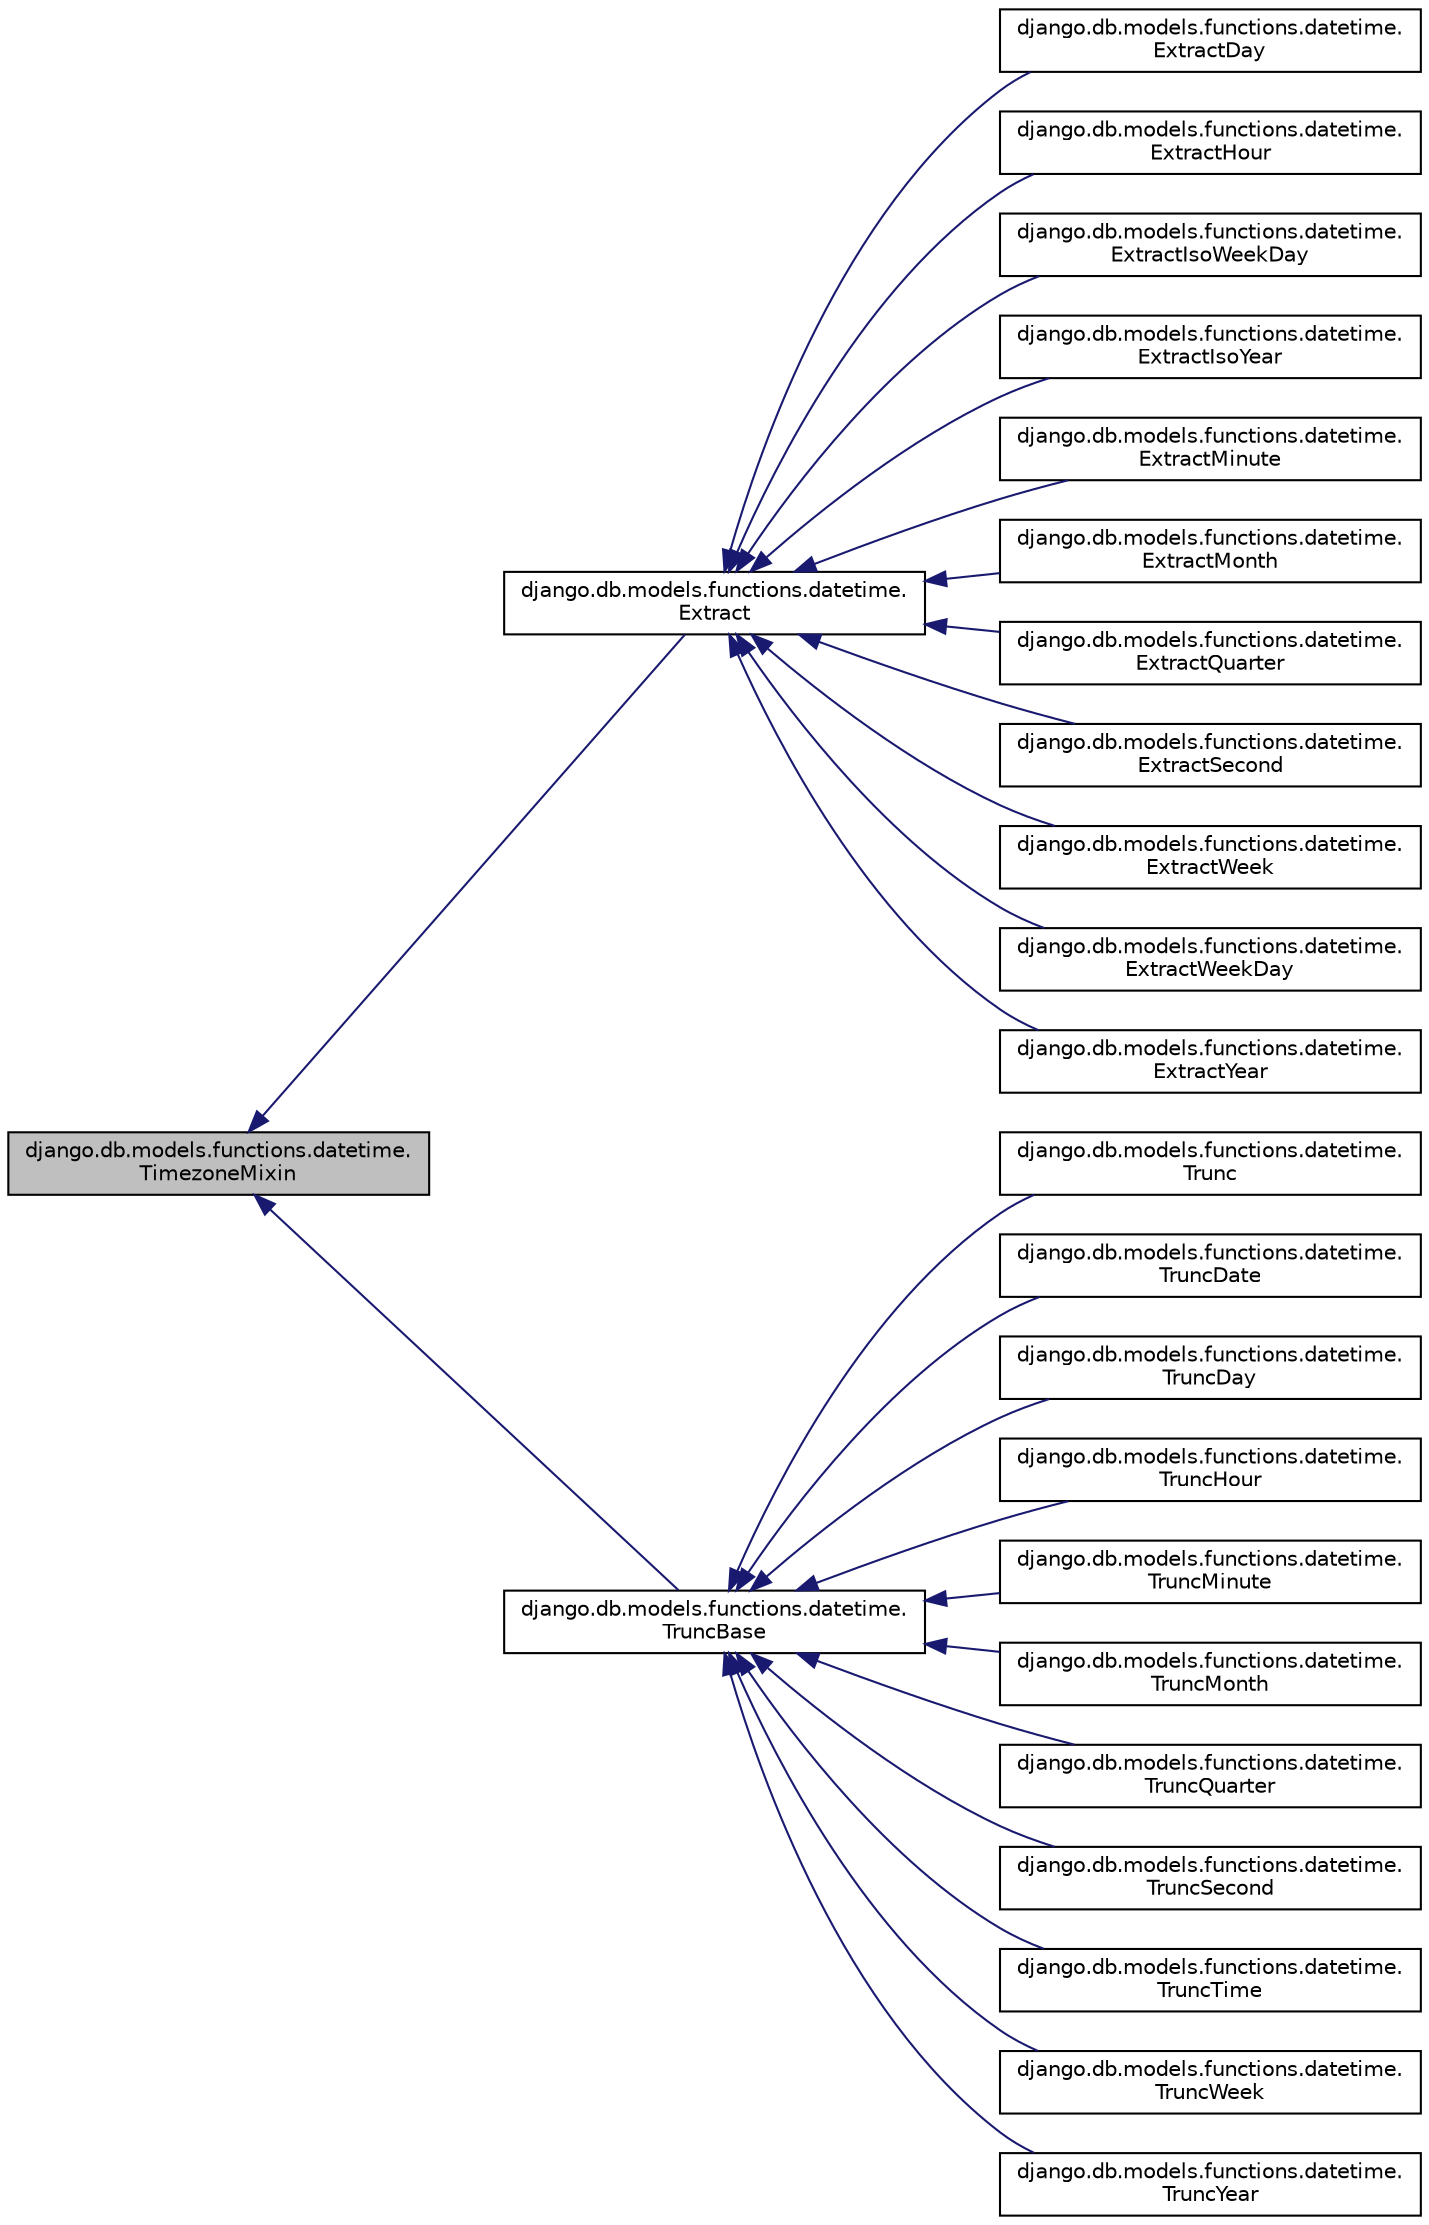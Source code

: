 digraph "django.db.models.functions.datetime.TimezoneMixin"
{
 // LATEX_PDF_SIZE
  edge [fontname="Helvetica",fontsize="10",labelfontname="Helvetica",labelfontsize="10"];
  node [fontname="Helvetica",fontsize="10",shape=record];
  rankdir="LR";
  Node1 [label="django.db.models.functions.datetime.\lTimezoneMixin",height=0.2,width=0.4,color="black", fillcolor="grey75", style="filled", fontcolor="black",tooltip=" "];
  Node1 -> Node2 [dir="back",color="midnightblue",fontsize="10",style="solid"];
  Node2 [label="django.db.models.functions.datetime.\lExtract",height=0.2,width=0.4,color="black", fillcolor="white", style="filled",URL="$classdjango_1_1db_1_1models_1_1functions_1_1datetime_1_1_extract.html",tooltip=" "];
  Node2 -> Node3 [dir="back",color="midnightblue",fontsize="10",style="solid"];
  Node3 [label="django.db.models.functions.datetime.\lExtractDay",height=0.2,width=0.4,color="black", fillcolor="white", style="filled",URL="$classdjango_1_1db_1_1models_1_1functions_1_1datetime_1_1_extract_day.html",tooltip=" "];
  Node2 -> Node4 [dir="back",color="midnightblue",fontsize="10",style="solid"];
  Node4 [label="django.db.models.functions.datetime.\lExtractHour",height=0.2,width=0.4,color="black", fillcolor="white", style="filled",URL="$classdjango_1_1db_1_1models_1_1functions_1_1datetime_1_1_extract_hour.html",tooltip=" "];
  Node2 -> Node5 [dir="back",color="midnightblue",fontsize="10",style="solid"];
  Node5 [label="django.db.models.functions.datetime.\lExtractIsoWeekDay",height=0.2,width=0.4,color="black", fillcolor="white", style="filled",URL="$classdjango_1_1db_1_1models_1_1functions_1_1datetime_1_1_extract_iso_week_day.html",tooltip=" "];
  Node2 -> Node6 [dir="back",color="midnightblue",fontsize="10",style="solid"];
  Node6 [label="django.db.models.functions.datetime.\lExtractIsoYear",height=0.2,width=0.4,color="black", fillcolor="white", style="filled",URL="$classdjango_1_1db_1_1models_1_1functions_1_1datetime_1_1_extract_iso_year.html",tooltip=" "];
  Node2 -> Node7 [dir="back",color="midnightblue",fontsize="10",style="solid"];
  Node7 [label="django.db.models.functions.datetime.\lExtractMinute",height=0.2,width=0.4,color="black", fillcolor="white", style="filled",URL="$classdjango_1_1db_1_1models_1_1functions_1_1datetime_1_1_extract_minute.html",tooltip=" "];
  Node2 -> Node8 [dir="back",color="midnightblue",fontsize="10",style="solid"];
  Node8 [label="django.db.models.functions.datetime.\lExtractMonth",height=0.2,width=0.4,color="black", fillcolor="white", style="filled",URL="$classdjango_1_1db_1_1models_1_1functions_1_1datetime_1_1_extract_month.html",tooltip=" "];
  Node2 -> Node9 [dir="back",color="midnightblue",fontsize="10",style="solid"];
  Node9 [label="django.db.models.functions.datetime.\lExtractQuarter",height=0.2,width=0.4,color="black", fillcolor="white", style="filled",URL="$classdjango_1_1db_1_1models_1_1functions_1_1datetime_1_1_extract_quarter.html",tooltip=" "];
  Node2 -> Node10 [dir="back",color="midnightblue",fontsize="10",style="solid"];
  Node10 [label="django.db.models.functions.datetime.\lExtractSecond",height=0.2,width=0.4,color="black", fillcolor="white", style="filled",URL="$classdjango_1_1db_1_1models_1_1functions_1_1datetime_1_1_extract_second.html",tooltip=" "];
  Node2 -> Node11 [dir="back",color="midnightblue",fontsize="10",style="solid"];
  Node11 [label="django.db.models.functions.datetime.\lExtractWeek",height=0.2,width=0.4,color="black", fillcolor="white", style="filled",URL="$classdjango_1_1db_1_1models_1_1functions_1_1datetime_1_1_extract_week.html",tooltip=" "];
  Node2 -> Node12 [dir="back",color="midnightblue",fontsize="10",style="solid"];
  Node12 [label="django.db.models.functions.datetime.\lExtractWeekDay",height=0.2,width=0.4,color="black", fillcolor="white", style="filled",URL="$classdjango_1_1db_1_1models_1_1functions_1_1datetime_1_1_extract_week_day.html",tooltip=" "];
  Node2 -> Node13 [dir="back",color="midnightblue",fontsize="10",style="solid"];
  Node13 [label="django.db.models.functions.datetime.\lExtractYear",height=0.2,width=0.4,color="black", fillcolor="white", style="filled",URL="$classdjango_1_1db_1_1models_1_1functions_1_1datetime_1_1_extract_year.html",tooltip=" "];
  Node1 -> Node14 [dir="back",color="midnightblue",fontsize="10",style="solid"];
  Node14 [label="django.db.models.functions.datetime.\lTruncBase",height=0.2,width=0.4,color="black", fillcolor="white", style="filled",URL="$classdjango_1_1db_1_1models_1_1functions_1_1datetime_1_1_trunc_base.html",tooltip=" "];
  Node14 -> Node15 [dir="back",color="midnightblue",fontsize="10",style="solid"];
  Node15 [label="django.db.models.functions.datetime.\lTrunc",height=0.2,width=0.4,color="black", fillcolor="white", style="filled",URL="$classdjango_1_1db_1_1models_1_1functions_1_1datetime_1_1_trunc.html",tooltip=" "];
  Node14 -> Node16 [dir="back",color="midnightblue",fontsize="10",style="solid"];
  Node16 [label="django.db.models.functions.datetime.\lTruncDate",height=0.2,width=0.4,color="black", fillcolor="white", style="filled",URL="$classdjango_1_1db_1_1models_1_1functions_1_1datetime_1_1_trunc_date.html",tooltip=" "];
  Node14 -> Node17 [dir="back",color="midnightblue",fontsize="10",style="solid"];
  Node17 [label="django.db.models.functions.datetime.\lTruncDay",height=0.2,width=0.4,color="black", fillcolor="white", style="filled",URL="$classdjango_1_1db_1_1models_1_1functions_1_1datetime_1_1_trunc_day.html",tooltip=" "];
  Node14 -> Node18 [dir="back",color="midnightblue",fontsize="10",style="solid"];
  Node18 [label="django.db.models.functions.datetime.\lTruncHour",height=0.2,width=0.4,color="black", fillcolor="white", style="filled",URL="$classdjango_1_1db_1_1models_1_1functions_1_1datetime_1_1_trunc_hour.html",tooltip=" "];
  Node14 -> Node19 [dir="back",color="midnightblue",fontsize="10",style="solid"];
  Node19 [label="django.db.models.functions.datetime.\lTruncMinute",height=0.2,width=0.4,color="black", fillcolor="white", style="filled",URL="$classdjango_1_1db_1_1models_1_1functions_1_1datetime_1_1_trunc_minute.html",tooltip=" "];
  Node14 -> Node20 [dir="back",color="midnightblue",fontsize="10",style="solid"];
  Node20 [label="django.db.models.functions.datetime.\lTruncMonth",height=0.2,width=0.4,color="black", fillcolor="white", style="filled",URL="$classdjango_1_1db_1_1models_1_1functions_1_1datetime_1_1_trunc_month.html",tooltip=" "];
  Node14 -> Node21 [dir="back",color="midnightblue",fontsize="10",style="solid"];
  Node21 [label="django.db.models.functions.datetime.\lTruncQuarter",height=0.2,width=0.4,color="black", fillcolor="white", style="filled",URL="$classdjango_1_1db_1_1models_1_1functions_1_1datetime_1_1_trunc_quarter.html",tooltip=" "];
  Node14 -> Node22 [dir="back",color="midnightblue",fontsize="10",style="solid"];
  Node22 [label="django.db.models.functions.datetime.\lTruncSecond",height=0.2,width=0.4,color="black", fillcolor="white", style="filled",URL="$classdjango_1_1db_1_1models_1_1functions_1_1datetime_1_1_trunc_second.html",tooltip=" "];
  Node14 -> Node23 [dir="back",color="midnightblue",fontsize="10",style="solid"];
  Node23 [label="django.db.models.functions.datetime.\lTruncTime",height=0.2,width=0.4,color="black", fillcolor="white", style="filled",URL="$classdjango_1_1db_1_1models_1_1functions_1_1datetime_1_1_trunc_time.html",tooltip=" "];
  Node14 -> Node24 [dir="back",color="midnightblue",fontsize="10",style="solid"];
  Node24 [label="django.db.models.functions.datetime.\lTruncWeek",height=0.2,width=0.4,color="black", fillcolor="white", style="filled",URL="$classdjango_1_1db_1_1models_1_1functions_1_1datetime_1_1_trunc_week.html",tooltip=" "];
  Node14 -> Node25 [dir="back",color="midnightblue",fontsize="10",style="solid"];
  Node25 [label="django.db.models.functions.datetime.\lTruncYear",height=0.2,width=0.4,color="black", fillcolor="white", style="filled",URL="$classdjango_1_1db_1_1models_1_1functions_1_1datetime_1_1_trunc_year.html",tooltip=" "];
}
